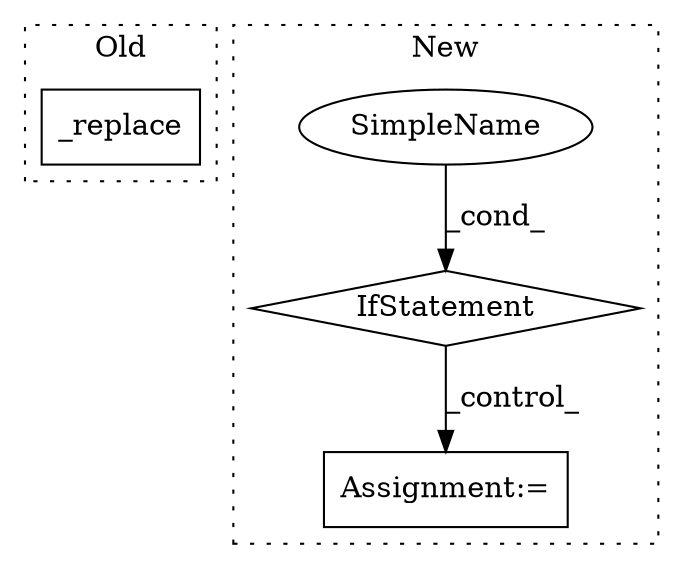digraph G {
subgraph cluster0 {
1 [label="_replace" a="32" s="8907,9002" l="9,1" shape="box"];
label = "Old";
style="dotted";
}
subgraph cluster1 {
2 [label="IfStatement" a="25" s="9090,9117" l="4,2" shape="diamond"];
3 [label="Assignment:=" a="7" s="9220" l="110" shape="box"];
4 [label="SimpleName" a="42" s="" l="" shape="ellipse"];
label = "New";
style="dotted";
}
2 -> 3 [label="_control_"];
4 -> 2 [label="_cond_"];
}